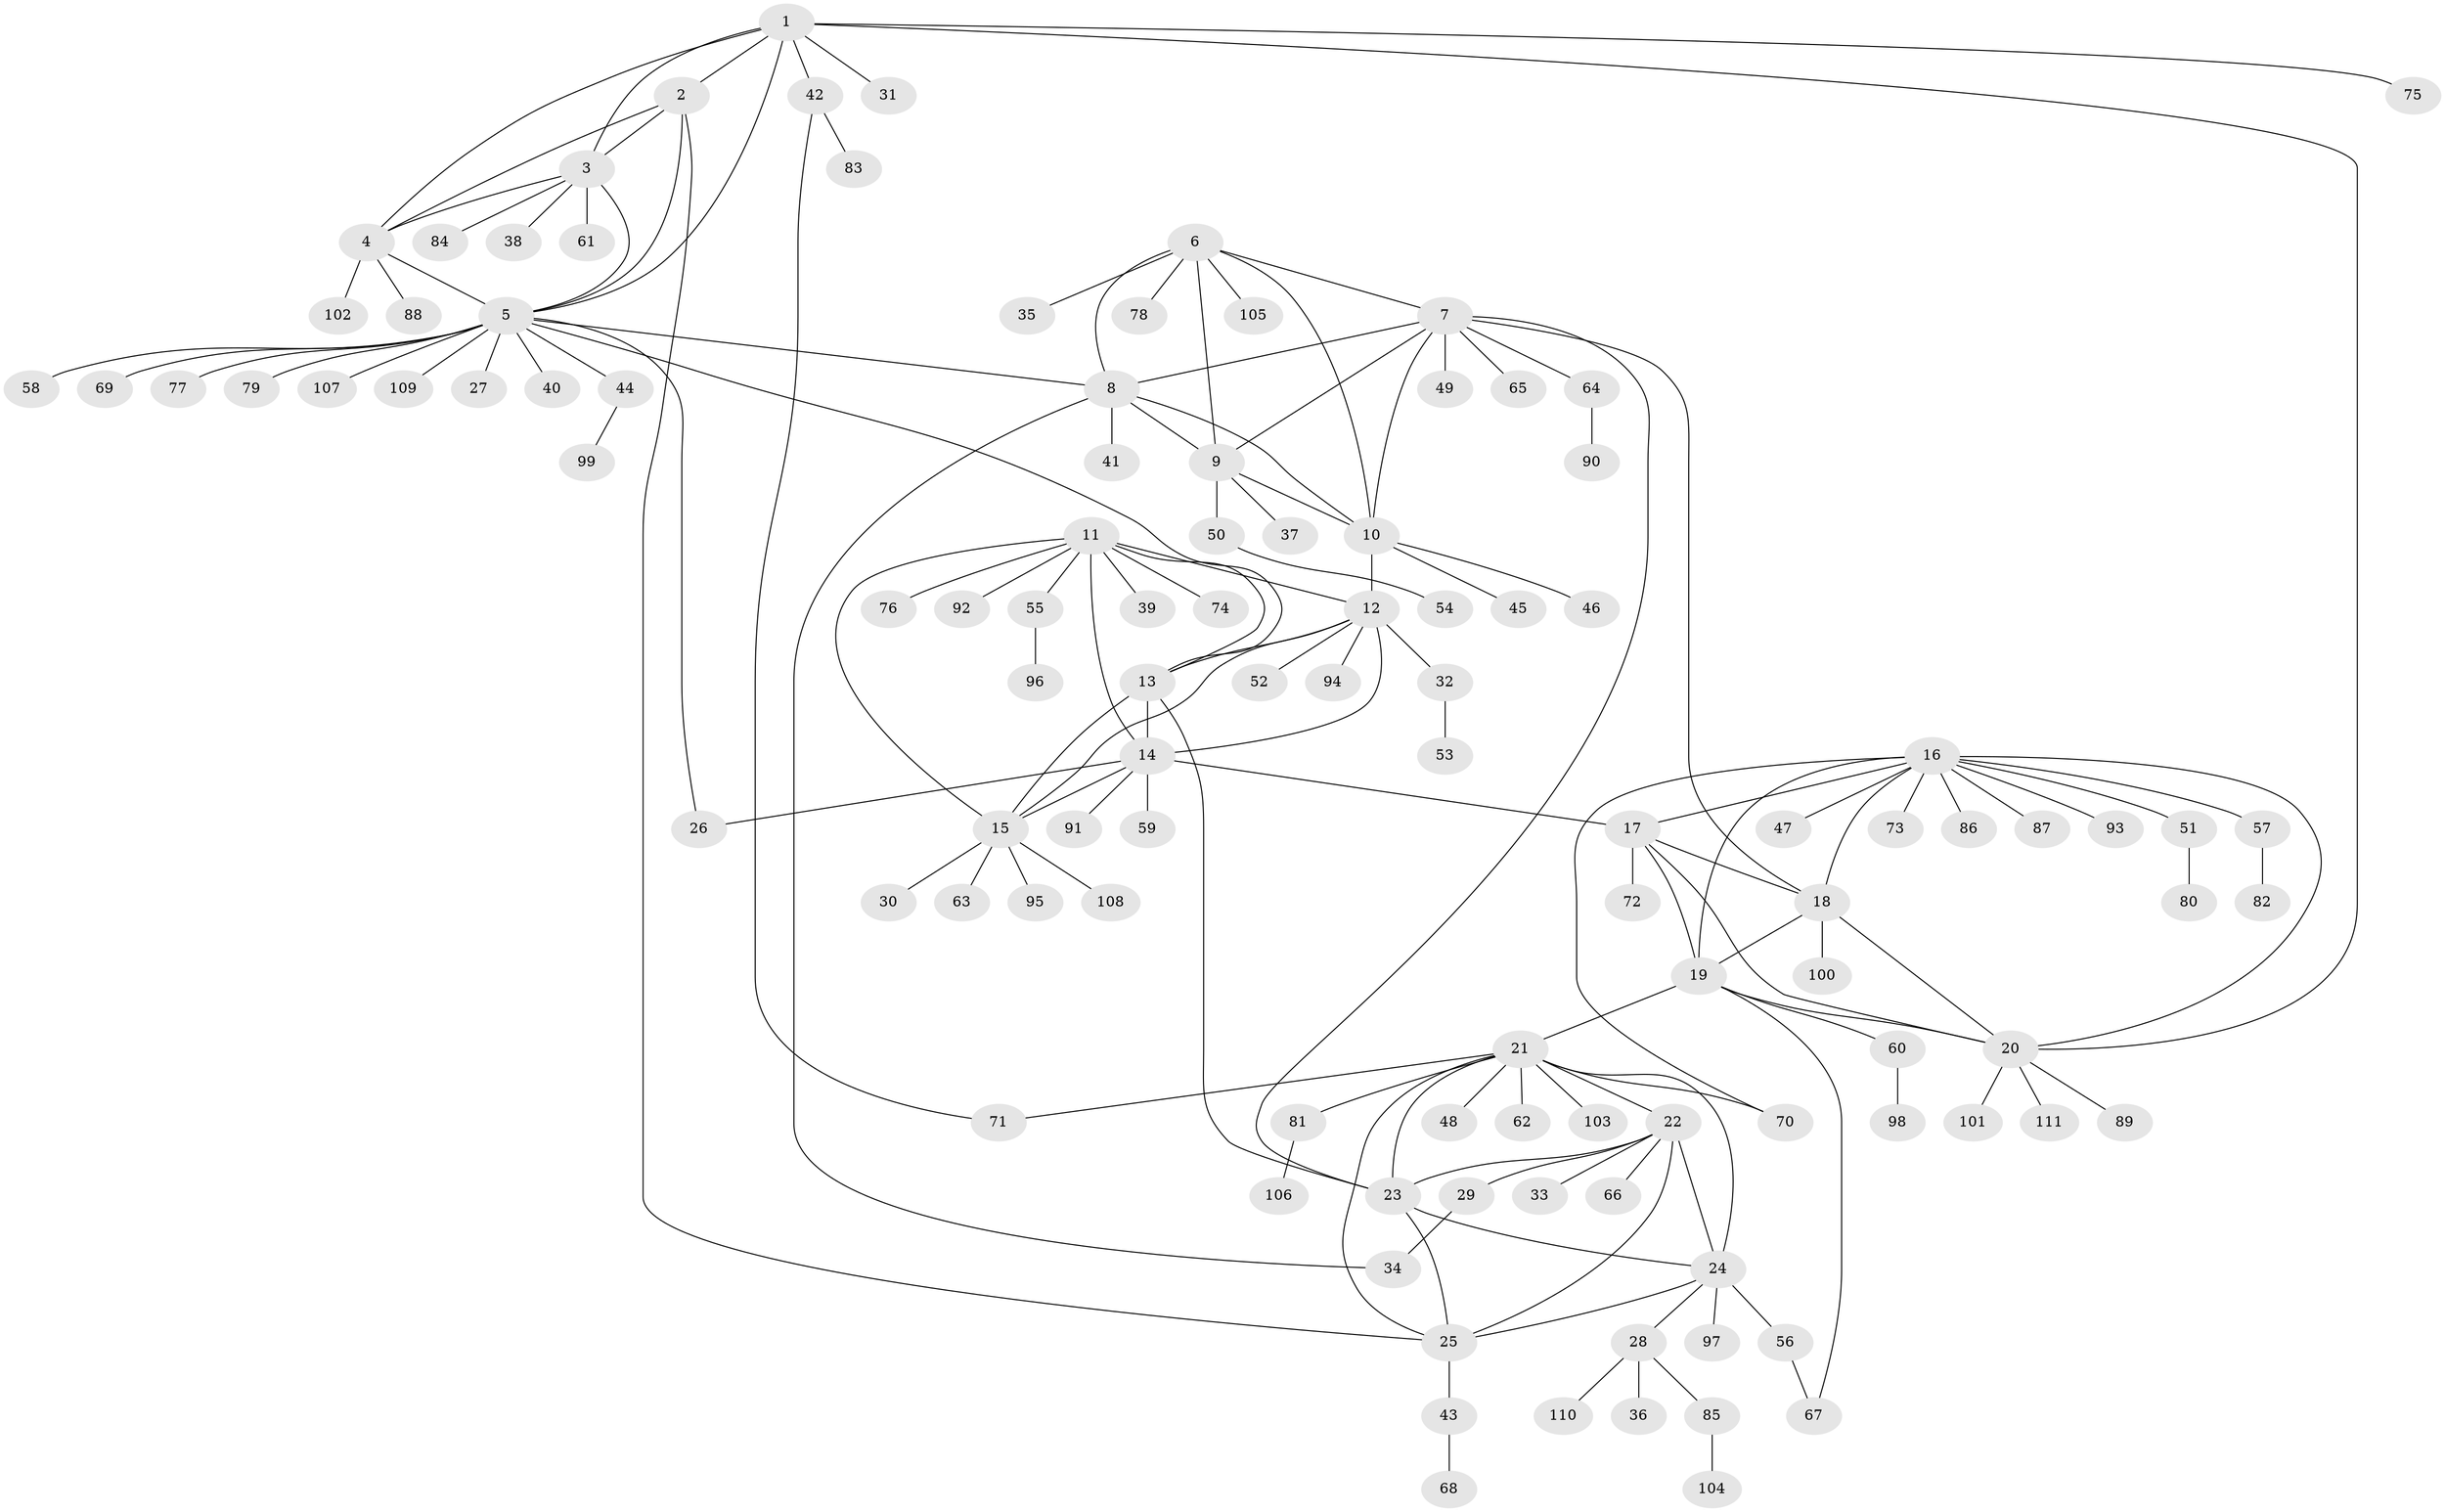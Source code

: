 // Generated by graph-tools (version 1.1) at 2025/26/03/09/25 03:26:42]
// undirected, 111 vertices, 151 edges
graph export_dot {
graph [start="1"]
  node [color=gray90,style=filled];
  1;
  2;
  3;
  4;
  5;
  6;
  7;
  8;
  9;
  10;
  11;
  12;
  13;
  14;
  15;
  16;
  17;
  18;
  19;
  20;
  21;
  22;
  23;
  24;
  25;
  26;
  27;
  28;
  29;
  30;
  31;
  32;
  33;
  34;
  35;
  36;
  37;
  38;
  39;
  40;
  41;
  42;
  43;
  44;
  45;
  46;
  47;
  48;
  49;
  50;
  51;
  52;
  53;
  54;
  55;
  56;
  57;
  58;
  59;
  60;
  61;
  62;
  63;
  64;
  65;
  66;
  67;
  68;
  69;
  70;
  71;
  72;
  73;
  74;
  75;
  76;
  77;
  78;
  79;
  80;
  81;
  82;
  83;
  84;
  85;
  86;
  87;
  88;
  89;
  90;
  91;
  92;
  93;
  94;
  95;
  96;
  97;
  98;
  99;
  100;
  101;
  102;
  103;
  104;
  105;
  106;
  107;
  108;
  109;
  110;
  111;
  1 -- 2;
  1 -- 3;
  1 -- 4;
  1 -- 5;
  1 -- 20;
  1 -- 31;
  1 -- 42;
  1 -- 75;
  2 -- 3;
  2 -- 4;
  2 -- 5;
  2 -- 25;
  3 -- 4;
  3 -- 5;
  3 -- 38;
  3 -- 61;
  3 -- 84;
  4 -- 5;
  4 -- 88;
  4 -- 102;
  5 -- 8;
  5 -- 13;
  5 -- 26;
  5 -- 27;
  5 -- 40;
  5 -- 44;
  5 -- 58;
  5 -- 69;
  5 -- 77;
  5 -- 79;
  5 -- 107;
  5 -- 109;
  6 -- 7;
  6 -- 8;
  6 -- 9;
  6 -- 10;
  6 -- 35;
  6 -- 78;
  6 -- 105;
  7 -- 8;
  7 -- 9;
  7 -- 10;
  7 -- 18;
  7 -- 23;
  7 -- 49;
  7 -- 64;
  7 -- 65;
  8 -- 9;
  8 -- 10;
  8 -- 34;
  8 -- 41;
  9 -- 10;
  9 -- 37;
  9 -- 50;
  10 -- 12;
  10 -- 45;
  10 -- 46;
  11 -- 12;
  11 -- 13;
  11 -- 14;
  11 -- 15;
  11 -- 39;
  11 -- 55;
  11 -- 74;
  11 -- 76;
  11 -- 92;
  12 -- 13;
  12 -- 14;
  12 -- 15;
  12 -- 32;
  12 -- 52;
  12 -- 94;
  13 -- 14;
  13 -- 15;
  13 -- 23;
  14 -- 15;
  14 -- 17;
  14 -- 26;
  14 -- 59;
  14 -- 91;
  15 -- 30;
  15 -- 63;
  15 -- 95;
  15 -- 108;
  16 -- 17;
  16 -- 18;
  16 -- 19;
  16 -- 20;
  16 -- 47;
  16 -- 51;
  16 -- 57;
  16 -- 70;
  16 -- 73;
  16 -- 86;
  16 -- 87;
  16 -- 93;
  17 -- 18;
  17 -- 19;
  17 -- 20;
  17 -- 72;
  18 -- 19;
  18 -- 20;
  18 -- 100;
  19 -- 20;
  19 -- 21;
  19 -- 60;
  19 -- 67;
  20 -- 89;
  20 -- 101;
  20 -- 111;
  21 -- 22;
  21 -- 23;
  21 -- 24;
  21 -- 25;
  21 -- 48;
  21 -- 62;
  21 -- 70;
  21 -- 71;
  21 -- 81;
  21 -- 103;
  22 -- 23;
  22 -- 24;
  22 -- 25;
  22 -- 29;
  22 -- 33;
  22 -- 66;
  23 -- 24;
  23 -- 25;
  24 -- 25;
  24 -- 28;
  24 -- 56;
  24 -- 97;
  25 -- 43;
  28 -- 36;
  28 -- 85;
  28 -- 110;
  29 -- 34;
  32 -- 53;
  42 -- 71;
  42 -- 83;
  43 -- 68;
  44 -- 99;
  50 -- 54;
  51 -- 80;
  55 -- 96;
  56 -- 67;
  57 -- 82;
  60 -- 98;
  64 -- 90;
  81 -- 106;
  85 -- 104;
}
